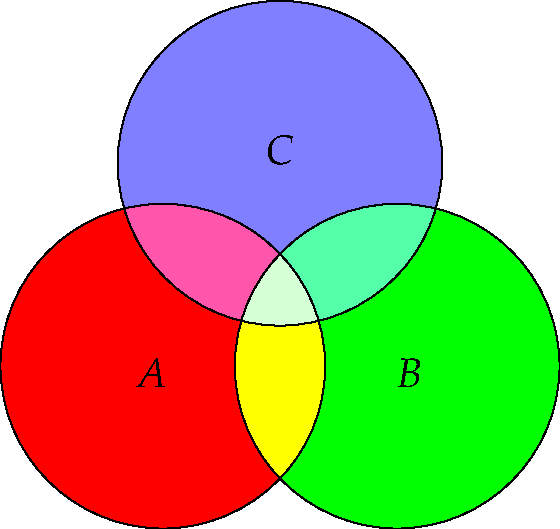settings.tex="pdflatex";

texpreamble("\usepackage{amsmath}
\usepackage{amsthm,amssymb}
\usepackage{mathpazo}
\usepackage[svgnames]{xcolor}
");
import graph;

size(280);

pen colour0=red;
pen colour1=green;
pen colour2=lightblue;

real r=1;
pair z0=r*dir(210);
pair z1=r*dir(-30);
pair z2=r*dir(90);
real R=1.2;
path c0=circle(z0,R);
path c1=circle(z1,R);
path c2=circle(z2,R);
fill(c0,colour0);
fill(c1,colour1);
fill(c2,colour2);

picture intersection01;
fill(intersection01,c0,colour0+colour1);
clip(intersection01,c1);

picture intersection02;
fill(intersection02,c0,colour0+colour2);
clip(intersection02,c2);

picture intersection12;
fill(intersection12,c1,colour1+colour2);
clip(intersection12,c2);

picture intersection012;
fill(intersection012,c0,grey+colour0+colour1+colour2);
clip(intersection012,c1);
clip(intersection012,c2);

add(intersection01);
add(intersection02);
add(intersection12);
add(intersection012);

draw(c0);
draw(c1);
draw(c2);

label("\LARGE$A$",1.1*z0);
label("\LARGE$B$",1.1*z1);
label("\LARGE$C$",1.1*z2);

//shipout(bbox(0.25cm));
//currentpicture.uptodate=true;